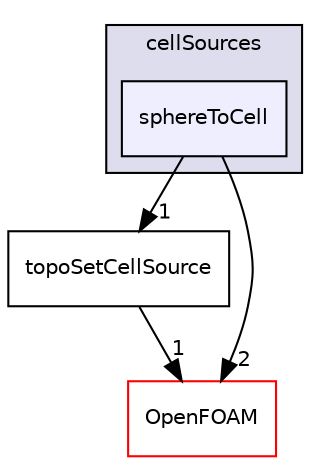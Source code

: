 digraph "src/meshTools/sets/cellSources/sphereToCell" {
  bgcolor=transparent;
  compound=true
  node [ fontsize="10", fontname="Helvetica"];
  edge [ labelfontsize="10", labelfontname="Helvetica"];
  subgraph clusterdir_fc621d78dcee889743a7b51abdefc9d7 {
    graph [ bgcolor="#ddddee", pencolor="black", label="cellSources" fontname="Helvetica", fontsize="10", URL="dir_fc621d78dcee889743a7b51abdefc9d7.html"]
  dir_94d44be961402cf59d3e1aba8462908c [shape=box, label="sphereToCell", style="filled", fillcolor="#eeeeff", pencolor="black", URL="dir_94d44be961402cf59d3e1aba8462908c.html"];
  }
  dir_3570c6bb5166bbf938854d30b3221ba9 [shape=box label="topoSetCellSource" URL="dir_3570c6bb5166bbf938854d30b3221ba9.html"];
  dir_c5473ff19b20e6ec4dfe5c310b3778a8 [shape=box label="OpenFOAM" color="red" URL="dir_c5473ff19b20e6ec4dfe5c310b3778a8.html"];
  dir_94d44be961402cf59d3e1aba8462908c->dir_3570c6bb5166bbf938854d30b3221ba9 [headlabel="1", labeldistance=1.5 headhref="dir_002071_002074.html"];
  dir_94d44be961402cf59d3e1aba8462908c->dir_c5473ff19b20e6ec4dfe5c310b3778a8 [headlabel="2", labeldistance=1.5 headhref="dir_002071_002151.html"];
  dir_3570c6bb5166bbf938854d30b3221ba9->dir_c5473ff19b20e6ec4dfe5c310b3778a8 [headlabel="1", labeldistance=1.5 headhref="dir_002074_002151.html"];
}

